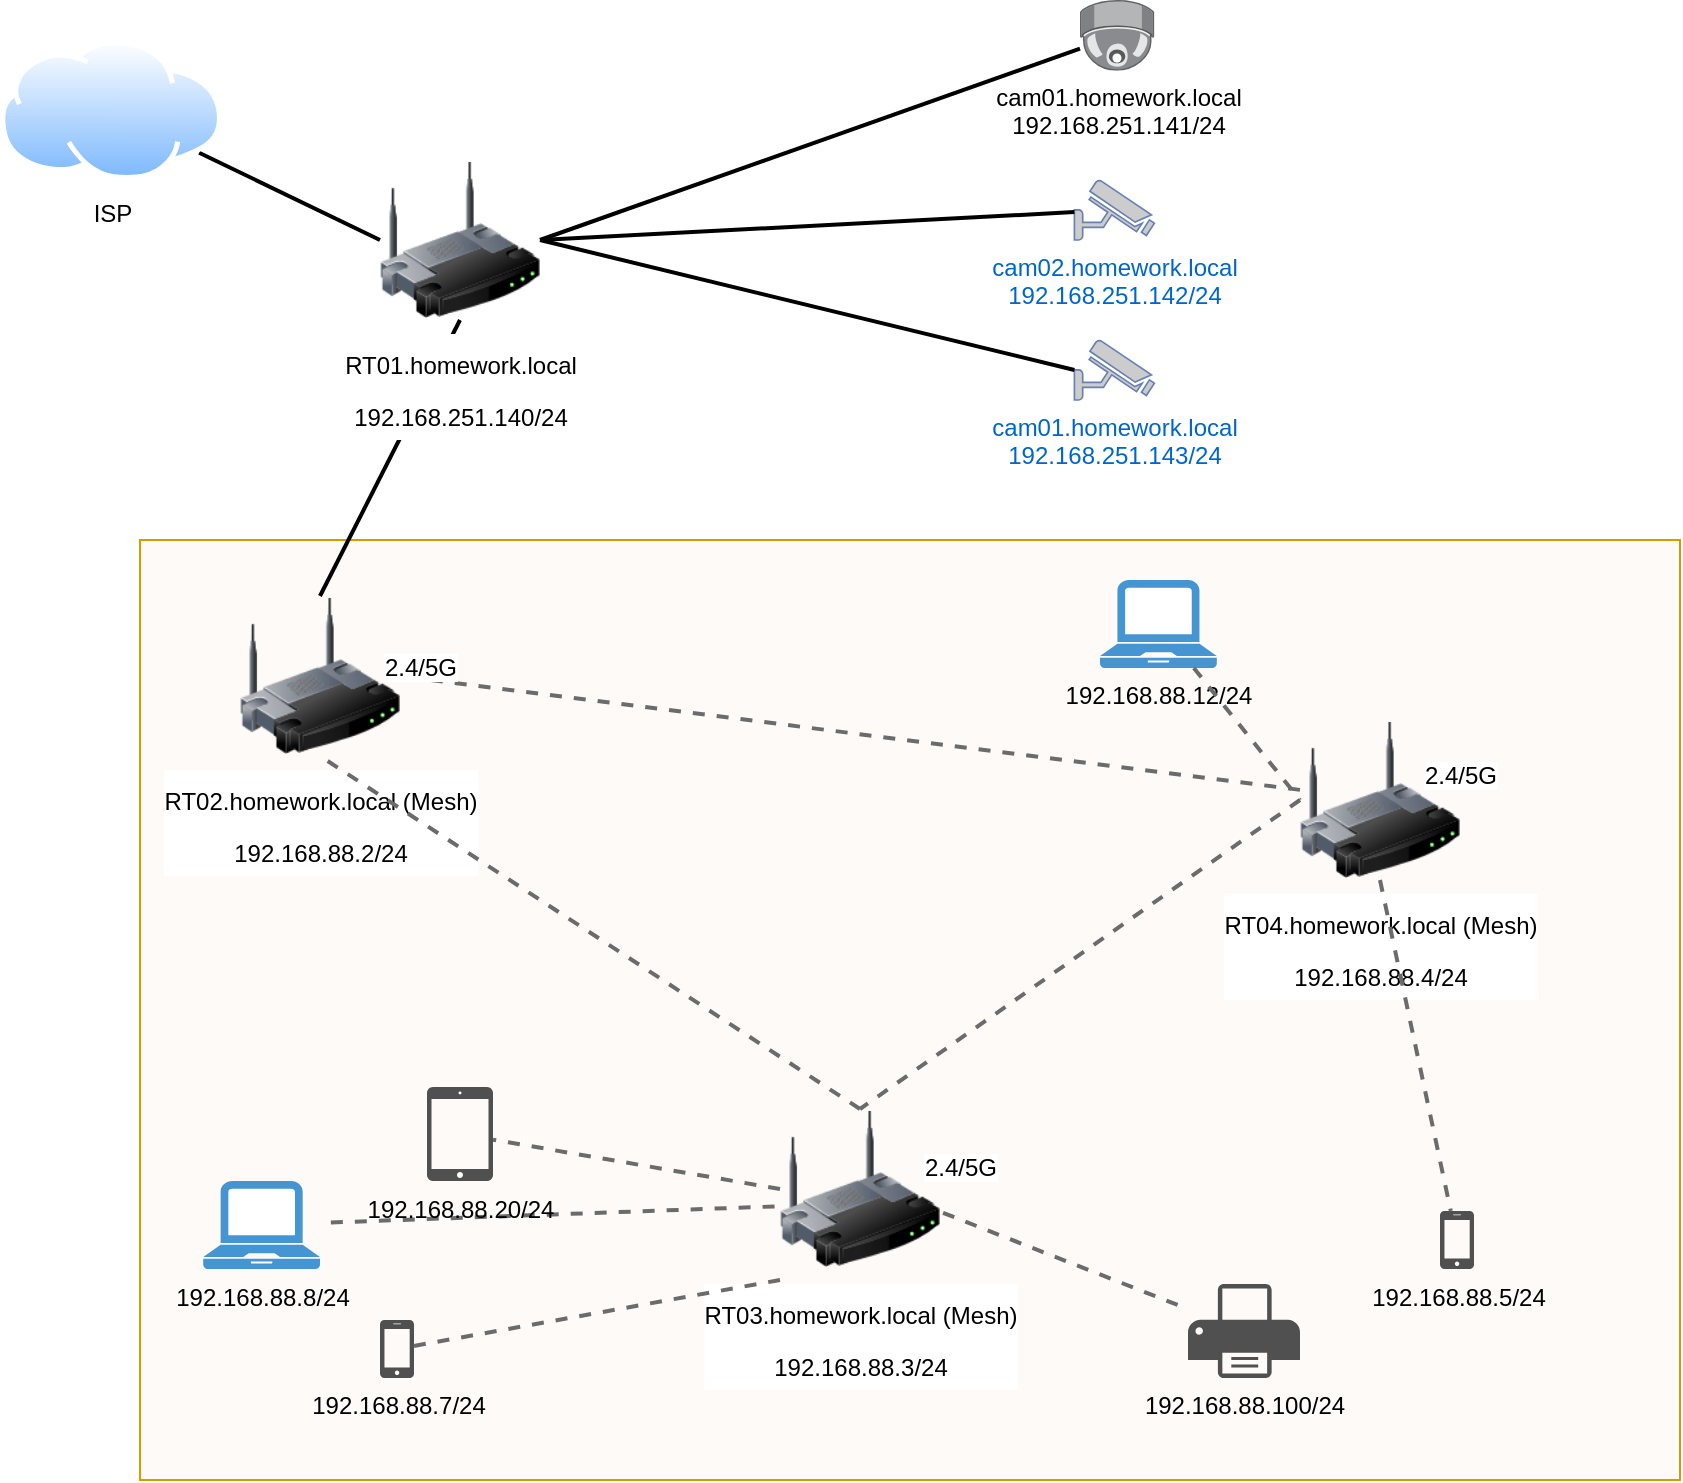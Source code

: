 <mxfile version="21.1.5" type="device">
  <diagram name="Page-1" id="55a83fd1-7818-8e21-69c5-c3457e3827bb">
    <mxGraphModel dx="1509" dy="746" grid="1" gridSize="10" guides="1" tooltips="1" connect="1" arrows="1" fold="1" page="1" pageScale="1" pageWidth="1100" pageHeight="850" background="none" math="0" shadow="0">
      <root>
        <mxCell id="0" />
        <mxCell id="1" parent="0" />
        <mxCell id="gHrDiTsn0fqo_eafbirf-29" value="" style="rounded=0;whiteSpace=wrap;html=1;fillColor=#fdfaf7;strokeColor=#d79b00;" vertex="1" parent="1">
          <mxGeometry x="140" y="310" width="770" height="470" as="geometry" />
        </mxCell>
        <mxCell id="69ecfefc5c41e42c-19" style="edgeStyle=none;rounded=0;html=1;labelBackgroundColor=none;endArrow=none;strokeWidth=2;fontFamily=Verdana;fontSize=22;exitX=0;exitY=0.5;exitDx=0;exitDy=0;" parent="1" source="69ecfefc5c41e42c-1" target="b-HAG81A2_P57FkCXEZG-1" edge="1">
          <mxGeometry relative="1" as="geometry">
            <mxPoint x="150" y="204" as="targetPoint" />
            <mxPoint x="250" y="280" as="sourcePoint" />
          </mxGeometry>
        </mxCell>
        <mxCell id="b-HAG81A2_P57FkCXEZG-1" value="ISP" style="image;aspect=fixed;perimeter=ellipsePerimeter;html=1;align=center;shadow=0;dashed=0;spacingTop=3;image=img/lib/active_directory/internet_cloud.svg;" parent="1" vertex="1">
          <mxGeometry x="70" y="60" width="111.11" height="70" as="geometry" />
        </mxCell>
        <mxCell id="gHrDiTsn0fqo_eafbirf-6" value="cam02.homework.local&lt;br&gt;192.168.251.142/24" style="fontColor=#0066CC;verticalAlign=top;verticalLabelPosition=bottom;labelPosition=center;align=center;html=1;outlineConnect=0;fillColor=#CCCCCC;strokeColor=#6881B3;gradientColor=none;gradientDirection=north;strokeWidth=2;shape=mxgraph.networks.security_camera;" vertex="1" parent="1">
          <mxGeometry x="607.2" y="130" width="40" height="30" as="geometry" />
        </mxCell>
        <mxCell id="gHrDiTsn0fqo_eafbirf-7" value="cam01.homework.local&lt;br&gt;192.168.251.143/24" style="fontColor=#0066CC;verticalAlign=top;verticalLabelPosition=bottom;labelPosition=center;align=center;html=1;outlineConnect=0;fillColor=#CCCCCC;strokeColor=#6881B3;gradientColor=none;gradientDirection=north;strokeWidth=2;shape=mxgraph.networks.security_camera;" vertex="1" parent="1">
          <mxGeometry x="607.2" y="210" width="40" height="30" as="geometry" />
        </mxCell>
        <mxCell id="gHrDiTsn0fqo_eafbirf-13" style="edgeStyle=none;rounded=0;html=1;labelBackgroundColor=none;endArrow=none;strokeWidth=2;fontFamily=Verdana;fontSize=22;entryX=1;entryY=0.5;entryDx=0;entryDy=0;" edge="1" parent="1" source="gHrDiTsn0fqo_eafbirf-5" target="69ecfefc5c41e42c-1">
          <mxGeometry relative="1" as="geometry">
            <mxPoint x="450" y="160" as="targetPoint" />
            <mxPoint x="595" y="250" as="sourcePoint" />
          </mxGeometry>
        </mxCell>
        <mxCell id="gHrDiTsn0fqo_eafbirf-5" value="cam01.homework.local&lt;br&gt;192.168.251.141/24" style="image;points=[];aspect=fixed;html=1;align=center;shadow=0;dashed=0;image=img/lib/allied_telesis/security/Surveillance_Camera_Ceiling.svg;" vertex="1" parent="1">
          <mxGeometry x="610" y="40" width="37.2" height="35.4" as="geometry" />
        </mxCell>
        <mxCell id="gHrDiTsn0fqo_eafbirf-16" style="edgeStyle=none;rounded=0;html=1;labelBackgroundColor=none;endArrow=none;strokeWidth=2;fontFamily=Verdana;fontSize=22;entryX=1;entryY=0.5;entryDx=0;entryDy=0;" edge="1" parent="1" source="gHrDiTsn0fqo_eafbirf-6" target="69ecfefc5c41e42c-1">
          <mxGeometry relative="1" as="geometry">
            <mxPoint x="400" y="220" as="targetPoint" />
            <mxPoint x="650" y="78" as="sourcePoint" />
          </mxGeometry>
        </mxCell>
        <mxCell id="gHrDiTsn0fqo_eafbirf-17" style="edgeStyle=none;rounded=0;html=1;labelBackgroundColor=none;endArrow=none;strokeWidth=2;fontFamily=Verdana;fontSize=22;entryX=1;entryY=0.5;entryDx=0;entryDy=0;exitX=0;exitY=0.5;exitDx=0;exitDy=0;exitPerimeter=0;" edge="1" parent="1" source="gHrDiTsn0fqo_eafbirf-7" target="69ecfefc5c41e42c-1">
          <mxGeometry relative="1" as="geometry">
            <mxPoint x="400" y="220" as="targetPoint" />
            <mxPoint x="650" y="178" as="sourcePoint" />
          </mxGeometry>
        </mxCell>
        <mxCell id="gHrDiTsn0fqo_eafbirf-18" style="edgeStyle=none;rounded=0;html=1;labelBackgroundColor=none;endArrow=none;strokeWidth=2;fontFamily=Verdana;fontSize=22;entryX=0.5;entryY=1;entryDx=0;entryDy=0;exitX=0.5;exitY=0;exitDx=0;exitDy=0;" edge="1" parent="1" source="gHrDiTsn0fqo_eafbirf-30" target="69ecfefc5c41e42c-1">
          <mxGeometry relative="1" as="geometry">
            <mxPoint x="430.2" y="400" as="targetPoint" />
            <mxPoint x="350" y="390" as="sourcePoint" />
          </mxGeometry>
        </mxCell>
        <mxCell id="69ecfefc5c41e42c-1" value="&lt;font style=&quot;font-size: 12px;&quot;&gt;RT01.homework.local&lt;br&gt;&lt;span style=&quot;font-size: 12px;&quot;&gt;192.168.251.140/24&lt;/span&gt;&lt;br&gt;&lt;/font&gt;" style="image;html=1;labelBackgroundColor=#ffffff;image=img/lib/clip_art/networking/Wireless_Router_128x128.png;rounded=1;shadow=0;comic=0;strokeWidth=2;fontSize=22" parent="1" vertex="1">
          <mxGeometry x="260" y="120" width="80" height="80" as="geometry" />
        </mxCell>
        <mxCell id="gHrDiTsn0fqo_eafbirf-20" value="2.4/5G" style="shape=image;html=1;verticalAlign=top;verticalLabelPosition=bottom;labelBackgroundColor=#ffffff;imageAspect=0;aspect=fixed;image=https://cdn1.iconfinder.com/data/icons/ionicons-fill-vol-2/512/wifi-128.png" vertex="1" parent="1">
          <mxGeometry x="780" y="374" width="40" height="40" as="geometry" />
        </mxCell>
        <mxCell id="gHrDiTsn0fqo_eafbirf-30" value="&lt;font style=&quot;font-size: 12px;&quot;&gt;RT02.homework.local (Mesh)&lt;br&gt;192.168.88.2/24&lt;br&gt;&lt;/font&gt;" style="image;html=1;labelBackgroundColor=#ffffff;image=img/lib/clip_art/networking/Wireless_Router_128x128.png;rounded=1;shadow=0;comic=0;strokeWidth=2;fontSize=22" vertex="1" parent="1">
          <mxGeometry x="190" y="338" width="80" height="80" as="geometry" />
        </mxCell>
        <mxCell id="gHrDiTsn0fqo_eafbirf-31" value="&lt;font style=&quot;font-size: 12px;&quot;&gt;RT04.homework.local (Mesh)&lt;br&gt;192.168.88.4/24&lt;br&gt;&lt;/font&gt;" style="image;html=1;labelBackgroundColor=#ffffff;image=img/lib/clip_art/networking/Wireless_Router_128x128.png;rounded=1;shadow=0;comic=0;strokeWidth=2;fontSize=22" vertex="1" parent="1">
          <mxGeometry x="720" y="400" width="80" height="80" as="geometry" />
        </mxCell>
        <mxCell id="gHrDiTsn0fqo_eafbirf-32" value="&lt;font style=&quot;font-size: 12px;&quot;&gt;RT03.homework.local (Mesh)&lt;br&gt;192.168.88.3/24&lt;br&gt;&lt;/font&gt;" style="image;html=1;labelBackgroundColor=#ffffff;image=img/lib/clip_art/networking/Wireless_Router_128x128.png;rounded=1;shadow=0;comic=0;strokeWidth=2;fontSize=22" vertex="1" parent="1">
          <mxGeometry x="460" y="594.5" width="80" height="80" as="geometry" />
        </mxCell>
        <mxCell id="gHrDiTsn0fqo_eafbirf-34" style="edgeStyle=none;rounded=0;html=1;labelBackgroundColor=none;endArrow=none;strokeWidth=2;fontFamily=Verdana;fontSize=22;entryX=0.5;entryY=1;entryDx=0;entryDy=0;exitX=0.5;exitY=0;exitDx=0;exitDy=0;dashed=1;strokeColor=#6b6b6b;" edge="1" parent="1" source="gHrDiTsn0fqo_eafbirf-32" target="gHrDiTsn0fqo_eafbirf-30">
          <mxGeometry relative="1" as="geometry">
            <mxPoint x="390" y="520" as="targetPoint" />
            <mxPoint x="370" y="636" as="sourcePoint" />
          </mxGeometry>
        </mxCell>
        <mxCell id="gHrDiTsn0fqo_eafbirf-35" style="edgeStyle=none;rounded=0;html=1;labelBackgroundColor=none;endArrow=none;strokeWidth=2;fontFamily=Verdana;fontSize=22;entryX=1;entryY=0.5;entryDx=0;entryDy=0;dashed=1;strokeColor=#6b6b6b;" edge="1" parent="1" source="gHrDiTsn0fqo_eafbirf-31" target="gHrDiTsn0fqo_eafbirf-30">
          <mxGeometry relative="1" as="geometry">
            <mxPoint x="427.2" y="410" as="targetPoint" />
            <mxPoint x="607.2" y="544" as="sourcePoint" />
          </mxGeometry>
        </mxCell>
        <mxCell id="gHrDiTsn0fqo_eafbirf-36" style="edgeStyle=none;rounded=0;html=1;labelBackgroundColor=none;endArrow=none;strokeWidth=2;fontFamily=Verdana;fontSize=22;entryX=0.5;entryY=0;entryDx=0;entryDy=0;dashed=1;strokeColor=#6b6b6b;exitX=0;exitY=0.5;exitDx=0;exitDy=0;" edge="1" parent="1" source="gHrDiTsn0fqo_eafbirf-31" target="gHrDiTsn0fqo_eafbirf-32">
          <mxGeometry relative="1" as="geometry">
            <mxPoint x="380" y="416" as="targetPoint" />
            <mxPoint x="670" y="416" as="sourcePoint" />
          </mxGeometry>
        </mxCell>
        <mxCell id="gHrDiTsn0fqo_eafbirf-40" value="2.4/5G" style="shape=image;html=1;verticalAlign=top;verticalLabelPosition=bottom;labelBackgroundColor=#ffffff;imageAspect=0;aspect=fixed;image=https://cdn1.iconfinder.com/data/icons/ionicons-fill-vol-2/512/wifi-128.png" vertex="1" parent="1">
          <mxGeometry x="530" y="570" width="40" height="40" as="geometry" />
        </mxCell>
        <mxCell id="gHrDiTsn0fqo_eafbirf-42" value="2.4/5G" style="shape=image;html=1;verticalAlign=top;verticalLabelPosition=bottom;labelBackgroundColor=#ffffff;imageAspect=0;aspect=fixed;image=https://cdn1.iconfinder.com/data/icons/ionicons-fill-vol-2/512/wifi-128.png" vertex="1" parent="1">
          <mxGeometry x="260" y="320" width="40" height="40" as="geometry" />
        </mxCell>
        <mxCell id="gHrDiTsn0fqo_eafbirf-45" value="192.168.88.8/24" style="pointerEvents=1;shadow=0;dashed=0;html=1;strokeColor=none;fillColor=#4495D1;labelPosition=center;verticalLabelPosition=bottom;verticalAlign=top;align=center;outlineConnect=0;shape=mxgraph.veeam.laptop;" vertex="1" parent="1">
          <mxGeometry x="171.6" y="630.5" width="58.4" height="44" as="geometry" />
        </mxCell>
        <mxCell id="gHrDiTsn0fqo_eafbirf-52" value="192.168.88.7/24" style="sketch=0;pointerEvents=1;shadow=0;dashed=0;html=1;strokeColor=none;fillColor=#505050;labelPosition=center;verticalLabelPosition=bottom;verticalAlign=top;outlineConnect=0;align=center;shape=mxgraph.office.devices.cell_phone_iphone_proportional;" vertex="1" parent="1">
          <mxGeometry x="260" y="700" width="17" height="29" as="geometry" />
        </mxCell>
        <mxCell id="gHrDiTsn0fqo_eafbirf-54" value="192.168.88.5/24" style="sketch=0;pointerEvents=1;shadow=0;dashed=0;html=1;strokeColor=none;fillColor=#505050;labelPosition=center;verticalLabelPosition=bottom;verticalAlign=top;outlineConnect=0;align=center;shape=mxgraph.office.devices.cell_phone_iphone_proportional;" vertex="1" parent="1">
          <mxGeometry x="790" y="645.5" width="17" height="29" as="geometry" />
        </mxCell>
        <mxCell id="gHrDiTsn0fqo_eafbirf-55" value="192.168.88.12/24" style="pointerEvents=1;shadow=0;dashed=0;html=1;strokeColor=none;fillColor=#4495D1;labelPosition=center;verticalLabelPosition=bottom;verticalAlign=top;align=center;outlineConnect=0;shape=mxgraph.veeam.laptop;" vertex="1" parent="1">
          <mxGeometry x="620" y="330" width="58.4" height="44" as="geometry" />
        </mxCell>
        <mxCell id="gHrDiTsn0fqo_eafbirf-57" value="192.168.88.100/24" style="sketch=0;pointerEvents=1;shadow=0;dashed=0;html=1;strokeColor=none;fillColor=#505050;labelPosition=center;verticalLabelPosition=bottom;verticalAlign=top;outlineConnect=0;align=center;shape=mxgraph.office.devices.printer;" vertex="1" parent="1">
          <mxGeometry x="664" y="682" width="56" height="47" as="geometry" />
        </mxCell>
        <mxCell id="gHrDiTsn0fqo_eafbirf-59" style="edgeStyle=none;rounded=0;html=1;labelBackgroundColor=none;endArrow=none;strokeWidth=2;fontFamily=Verdana;fontSize=22;entryX=0;entryY=0.5;entryDx=0;entryDy=0;dashed=1;strokeColor=#6b6b6b;" edge="1" parent="1" source="gHrDiTsn0fqo_eafbirf-55" target="gHrDiTsn0fqo_eafbirf-31">
          <mxGeometry relative="1" as="geometry">
            <mxPoint x="740" y="563" as="targetPoint" />
            <mxPoint x="1190" y="620" as="sourcePoint" />
          </mxGeometry>
        </mxCell>
        <mxCell id="gHrDiTsn0fqo_eafbirf-60" style="edgeStyle=none;rounded=0;html=1;labelBackgroundColor=none;endArrow=none;strokeWidth=2;fontFamily=Verdana;fontSize=22;dashed=1;strokeColor=#6b6b6b;exitX=0.5;exitY=1;exitDx=0;exitDy=0;" edge="1" parent="1" source="gHrDiTsn0fqo_eafbirf-31" target="gHrDiTsn0fqo_eafbirf-54">
          <mxGeometry relative="1" as="geometry">
            <mxPoint x="883" y="640" as="targetPoint" />
            <mxPoint x="830" y="574" as="sourcePoint" />
          </mxGeometry>
        </mxCell>
        <mxCell id="gHrDiTsn0fqo_eafbirf-61" style="edgeStyle=none;rounded=0;html=1;labelBackgroundColor=none;endArrow=none;strokeWidth=2;fontFamily=Verdana;fontSize=22;dashed=1;strokeColor=#6b6b6b;exitX=1.019;exitY=0.649;exitDx=0;exitDy=0;exitPerimeter=0;" edge="1" parent="1" source="gHrDiTsn0fqo_eafbirf-32" target="gHrDiTsn0fqo_eafbirf-57">
          <mxGeometry relative="1" as="geometry">
            <mxPoint x="805" y="656" as="targetPoint" />
            <mxPoint x="770" y="490" as="sourcePoint" />
          </mxGeometry>
        </mxCell>
        <mxCell id="gHrDiTsn0fqo_eafbirf-62" style="edgeStyle=none;rounded=0;html=1;labelBackgroundColor=none;endArrow=none;strokeWidth=2;fontFamily=Verdana;fontSize=22;dashed=1;strokeColor=#6b6b6b;exitX=0;exitY=0.5;exitDx=0;exitDy=0;" edge="1" parent="1" source="gHrDiTsn0fqo_eafbirf-32" target="gHrDiTsn0fqo_eafbirf-50">
          <mxGeometry relative="1" as="geometry">
            <mxPoint x="674" y="709" as="targetPoint" />
            <mxPoint x="552" y="682" as="sourcePoint" />
          </mxGeometry>
        </mxCell>
        <mxCell id="gHrDiTsn0fqo_eafbirf-63" style="edgeStyle=none;rounded=0;html=1;labelBackgroundColor=none;endArrow=none;strokeWidth=2;fontFamily=Verdana;fontSize=22;dashed=1;strokeColor=#6b6b6b;exitX=-0.034;exitY=0.609;exitDx=0;exitDy=0;exitPerimeter=0;" edge="1" parent="1" source="gHrDiTsn0fqo_eafbirf-32" target="gHrDiTsn0fqo_eafbirf-45">
          <mxGeometry relative="1" as="geometry">
            <mxPoint x="327" y="655" as="targetPoint" />
            <mxPoint x="470" y="670" as="sourcePoint" />
          </mxGeometry>
        </mxCell>
        <mxCell id="gHrDiTsn0fqo_eafbirf-50" value="192.168.88.20/24" style="sketch=0;pointerEvents=1;shadow=0;dashed=0;html=1;strokeColor=none;fillColor=#505050;labelPosition=center;verticalLabelPosition=bottom;verticalAlign=top;outlineConnect=0;align=center;shape=mxgraph.office.devices.ipad_mini;" vertex="1" parent="1">
          <mxGeometry x="283.5" y="583.5" width="33" height="47" as="geometry" />
        </mxCell>
        <mxCell id="gHrDiTsn0fqo_eafbirf-64" style="edgeStyle=none;rounded=0;html=1;labelBackgroundColor=none;endArrow=none;strokeWidth=2;fontFamily=Verdana;fontSize=22;dashed=1;strokeColor=#6b6b6b;" edge="1" parent="1" target="gHrDiTsn0fqo_eafbirf-52">
          <mxGeometry relative="1" as="geometry">
            <mxPoint x="240" y="663" as="targetPoint" />
            <mxPoint x="460" y="680" as="sourcePoint" />
          </mxGeometry>
        </mxCell>
      </root>
    </mxGraphModel>
  </diagram>
</mxfile>
